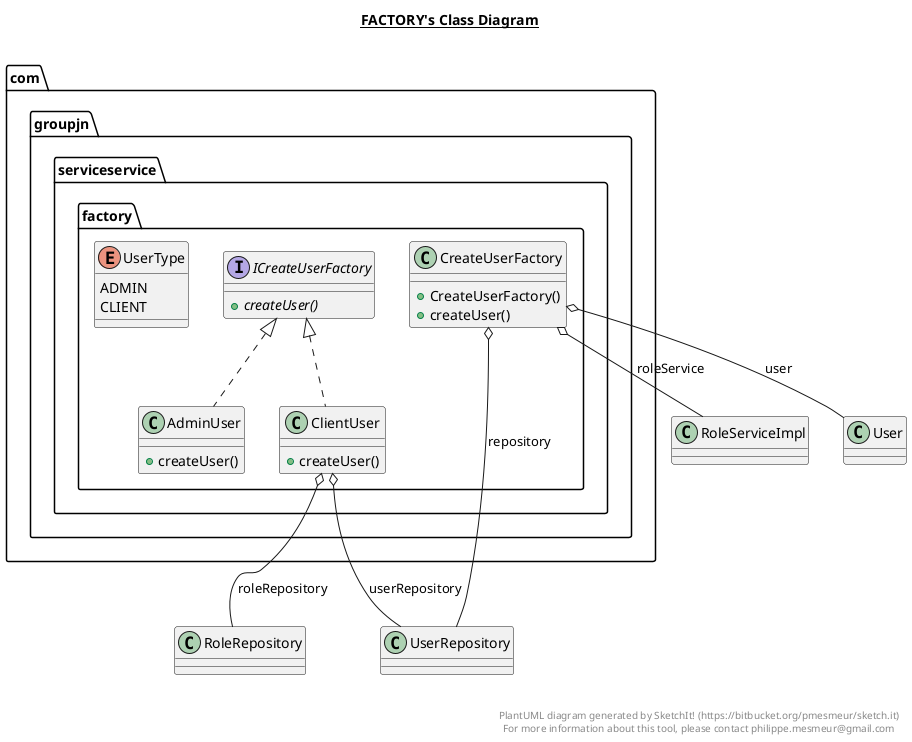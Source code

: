 @startuml

title __FACTORY's Class Diagram__\n

  namespace com.groupjn.serviceservice {
    namespace factory {
      class AdminUser {
          + createUser()
      }
    }
  }
  

  namespace com.groupjn.serviceservice {
    namespace factory {
      class ClientUser {
          + createUser()
      }
    }
  }
  

  namespace com.groupjn.serviceservice {
    namespace factory {
      class CreateUserFactory {
          + CreateUserFactory()
          + createUser()
      }
    }
  }
  

  namespace com.groupjn.serviceservice {
    namespace factory {
      interface ICreateUserFactory {
          {abstract} + createUser()
      }
    }
  }
  

  namespace com.groupjn.serviceservice {
    namespace factory {
      enum UserType {
        ADMIN
        CLIENT
      }
    }
  }
  

  AdminUser .up.|> ICreateUserFactory
  ClientUser .up.|> ICreateUserFactory
  ClientUser o-- RoleRepository : roleRepository
  ClientUser o-- UserRepository : userRepository
  CreateUserFactory o-- UserRepository : repository
  CreateUserFactory o-- RoleServiceImpl : roleService
  CreateUserFactory o-- User : user


right footer


PlantUML diagram generated by SketchIt! (https://bitbucket.org/pmesmeur/sketch.it)
For more information about this tool, please contact philippe.mesmeur@gmail.com
endfooter

@enduml
